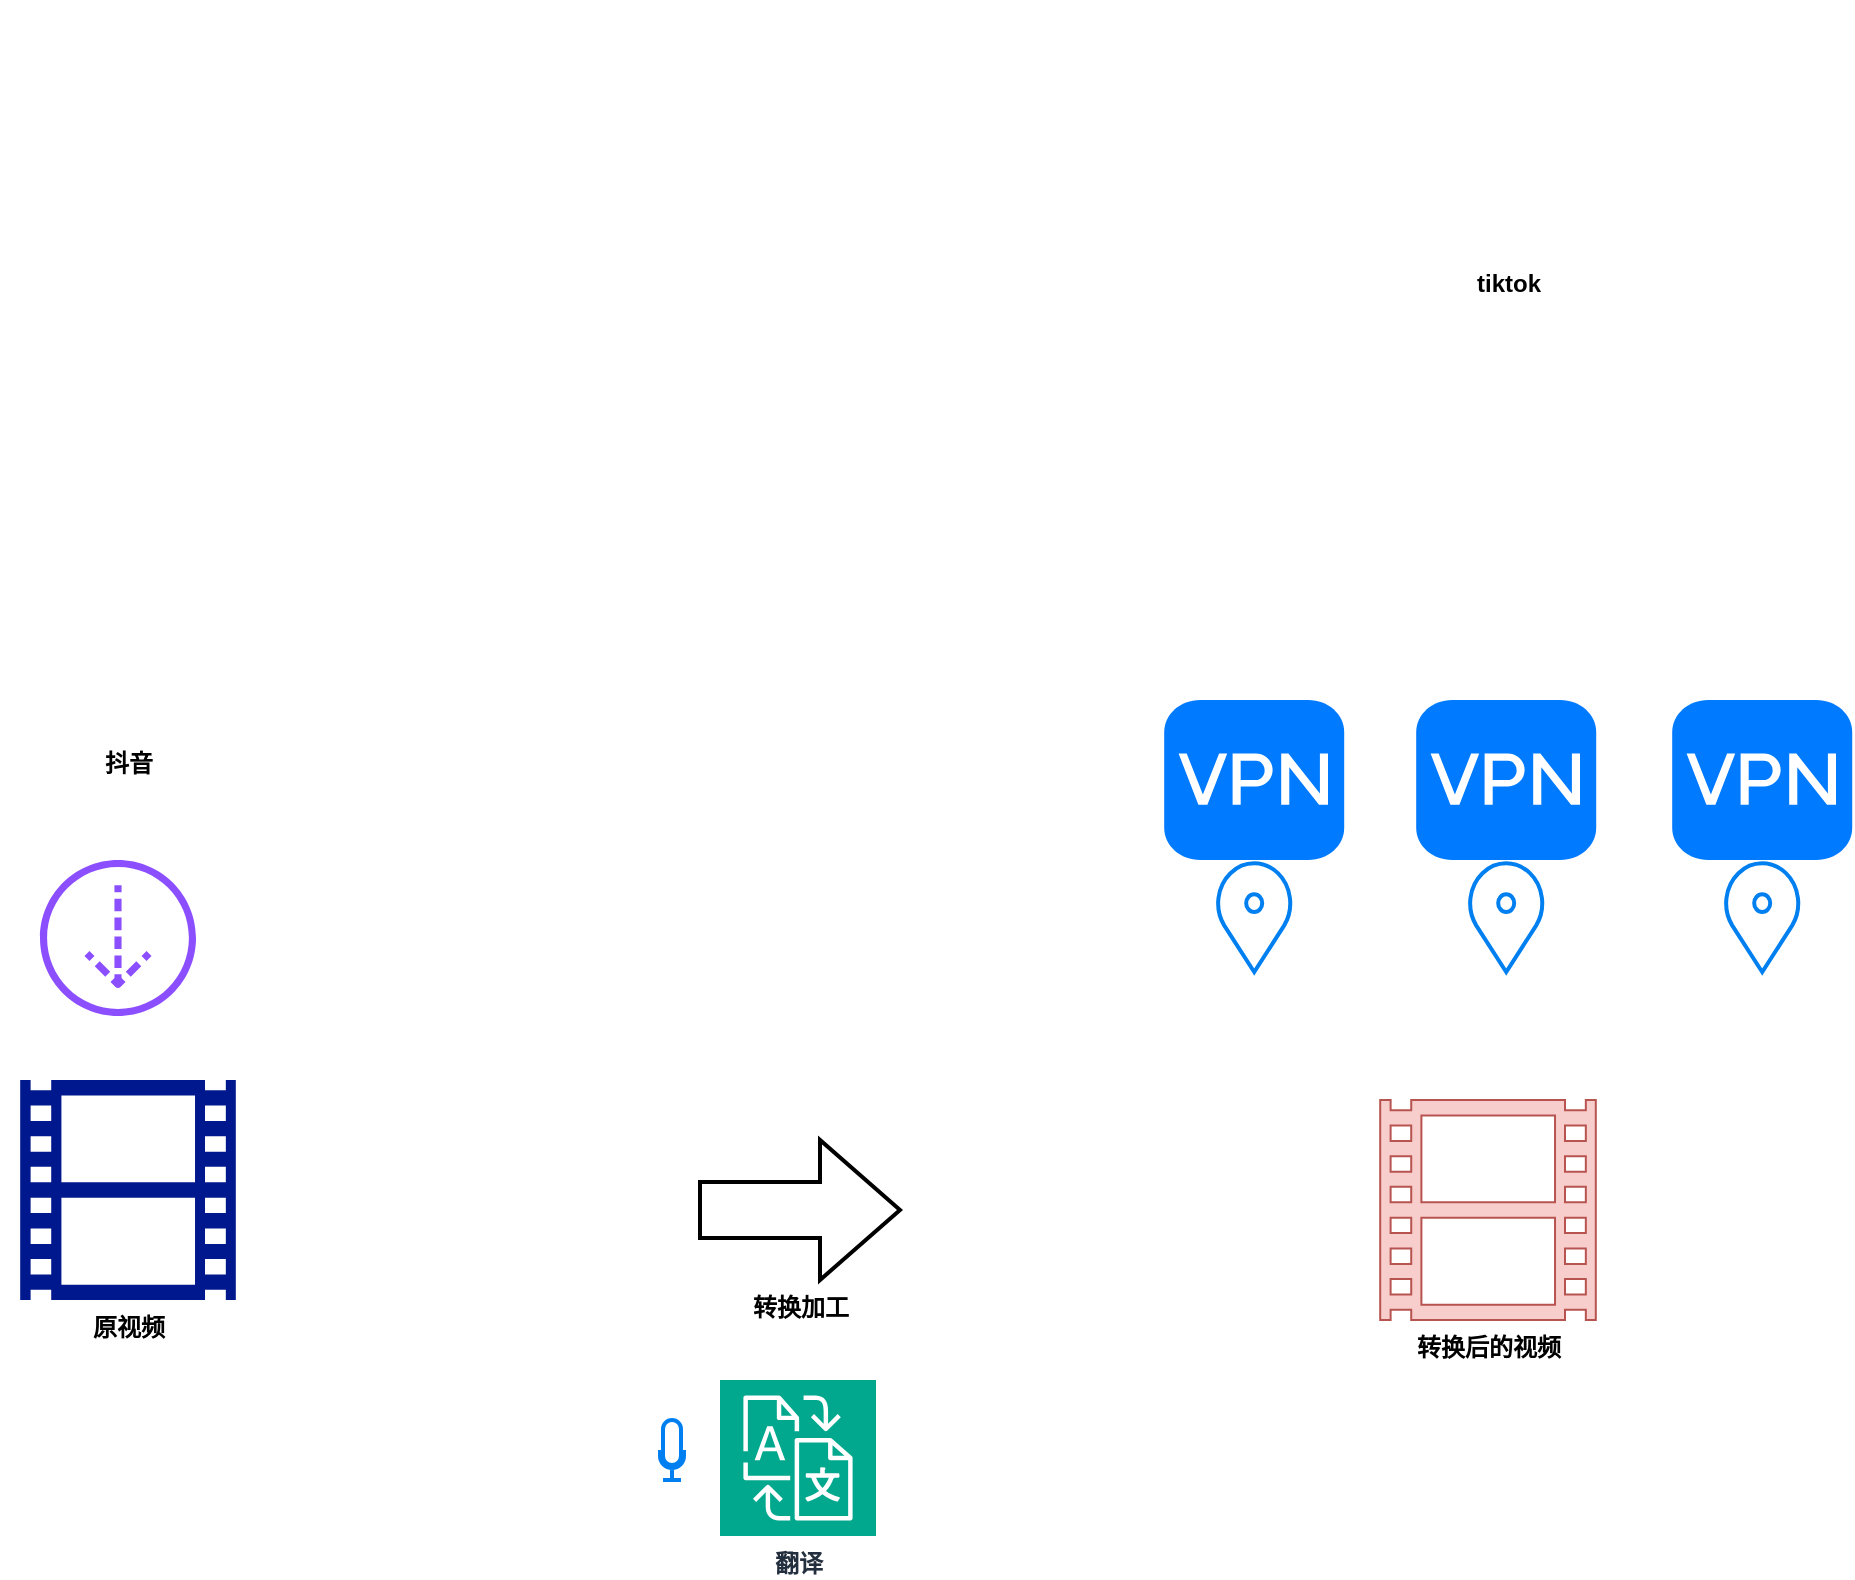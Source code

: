 <mxfile version="24.2.8" type="github">
  <diagram name="第 1 页" id="gKxBTXRnxPEfnF-mkXzo">
    <mxGraphModel dx="1991" dy="1767" grid="1" gridSize="10" guides="1" tooltips="1" connect="1" arrows="1" fold="1" page="1" pageScale="1" pageWidth="827" pageHeight="1169" math="0" shadow="0">
      <root>
        <mxCell id="0" />
        <mxCell id="1" parent="0" />
        <mxCell id="DS_nnCU_m6ZL4kmz9mKp-2" value="tiktok" style="shape=image;html=1;verticalAlign=top;verticalLabelPosition=bottom;labelBackgroundColor=#ffffff;imageAspect=0;aspect=fixed;image=https://cdn0.iconfinder.com/data/icons/logos-brands-7/512/TikTok_logo_app0-128.png;fontStyle=1" vertex="1" parent="1">
          <mxGeometry x="550.1" y="-30" width="128" height="128" as="geometry" />
        </mxCell>
        <mxCell id="DS_nnCU_m6ZL4kmz9mKp-3" value="抖音" style="shape=image;html=1;verticalAlign=top;verticalLabelPosition=bottom;labelBackgroundColor=#ffffff;imageAspect=0;aspect=fixed;image=https://cdn2.iconfinder.com/data/icons/social-media-2421/512/TikTok-128.png;fontStyle=1" vertex="1" parent="1">
          <mxGeometry x="-140" y="210" width="128" height="128" as="geometry" />
        </mxCell>
        <mxCell id="DS_nnCU_m6ZL4kmz9mKp-4" value="" style="sketch=0;outlineConnect=0;fontColor=#232F3E;gradientColor=none;fillColor=#8C4FFF;strokeColor=none;dashed=0;verticalLabelPosition=bottom;verticalAlign=top;align=center;html=1;fontSize=12;fontStyle=1;aspect=fixed;pointerEvents=1;shape=mxgraph.aws4.download_distribution;" vertex="1" parent="1">
          <mxGeometry x="-120" y="400" width="78" height="78" as="geometry" />
        </mxCell>
        <mxCell id="DS_nnCU_m6ZL4kmz9mKp-5" value="原视频" style="sketch=0;aspect=fixed;pointerEvents=1;shadow=0;dashed=0;html=1;strokeColor=none;labelPosition=center;verticalLabelPosition=bottom;verticalAlign=top;align=center;fillColor=#00188D;shape=mxgraph.mscae.general.video;fontStyle=1" vertex="1" parent="1">
          <mxGeometry x="-129.9" y="510" width="107.8" height="110" as="geometry" />
        </mxCell>
        <mxCell id="DS_nnCU_m6ZL4kmz9mKp-6" value="转换加工" style="verticalLabelPosition=bottom;verticalAlign=top;html=1;strokeWidth=2;shape=mxgraph.arrows2.arrow;dy=0.6;dx=40;notch=0;fontStyle=1" vertex="1" parent="1">
          <mxGeometry x="210" y="540" width="100" height="70" as="geometry" />
        </mxCell>
        <mxCell id="DS_nnCU_m6ZL4kmz9mKp-7" value="转换后的视频" style="sketch=0;aspect=fixed;pointerEvents=1;shadow=0;dashed=0;html=1;strokeColor=#b85450;labelPosition=center;verticalLabelPosition=bottom;verticalAlign=top;align=center;fillColor=#f8cecc;shape=mxgraph.mscae.general.video;fontStyle=1" vertex="1" parent="1">
          <mxGeometry x="550.1" y="520" width="107.8" height="110" as="geometry" />
        </mxCell>
        <mxCell id="DS_nnCU_m6ZL4kmz9mKp-11" value="" style="shape=image;html=1;verticalAlign=top;verticalLabelPosition=bottom;labelBackgroundColor=#ffffff;imageAspect=0;aspect=fixed;image=https://cdn4.iconfinder.com/data/icons/ionicons/512/icon-ios7-cloud-upload-outline-128.png;fontStyle=1" vertex="1" parent="1">
          <mxGeometry x="550.1" y="140" width="128" height="128" as="geometry" />
        </mxCell>
        <mxCell id="DS_nnCU_m6ZL4kmz9mKp-13" value="" style="html=1;strokeWidth=1;shadow=0;dashed=0;shape=mxgraph.ios7.misc.vpn;fillColor=#007AFF;strokeColor=none;buttonText=;strokeColor2=#222222;fontColor=#222222;fontSize=8;verticalLabelPosition=bottom;verticalAlign=top;align=center;sketch=0;fontStyle=1" vertex="1" parent="1">
          <mxGeometry x="442.1" y="320" width="90" height="80" as="geometry" />
        </mxCell>
        <mxCell id="DS_nnCU_m6ZL4kmz9mKp-14" value="" style="html=1;verticalLabelPosition=bottom;align=center;labelBackgroundColor=#ffffff;verticalAlign=top;strokeWidth=2;strokeColor=#0080F0;shadow=0;dashed=0;shape=mxgraph.ios7.icons.location;fontStyle=1" vertex="1" parent="1">
          <mxGeometry x="467.1" y="400" width="40" height="56" as="geometry" />
        </mxCell>
        <mxCell id="Aro0WhaAPybclMaAQVDt-4" value="" style="html=1;strokeWidth=1;shadow=0;dashed=0;shape=mxgraph.ios7.misc.vpn;fillColor=#007AFF;strokeColor=none;buttonText=;strokeColor2=#222222;fontColor=#222222;fontSize=8;verticalLabelPosition=bottom;verticalAlign=top;align=center;sketch=0;fontStyle=1" vertex="1" parent="1">
          <mxGeometry x="568.1" y="320" width="90" height="80" as="geometry" />
        </mxCell>
        <mxCell id="Aro0WhaAPybclMaAQVDt-5" value="" style="html=1;verticalLabelPosition=bottom;align=center;labelBackgroundColor=#ffffff;verticalAlign=top;strokeWidth=2;strokeColor=#0080F0;shadow=0;dashed=0;shape=mxgraph.ios7.icons.location;fontStyle=1" vertex="1" parent="1">
          <mxGeometry x="593.1" y="400" width="40" height="56" as="geometry" />
        </mxCell>
        <mxCell id="Aro0WhaAPybclMaAQVDt-6" value="" style="html=1;strokeWidth=1;shadow=0;dashed=0;shape=mxgraph.ios7.misc.vpn;fillColor=#007AFF;strokeColor=none;buttonText=;strokeColor2=#222222;fontColor=#222222;fontSize=8;verticalLabelPosition=bottom;verticalAlign=top;align=center;sketch=0;fontStyle=1" vertex="1" parent="1">
          <mxGeometry x="696.1" y="320" width="90" height="80" as="geometry" />
        </mxCell>
        <mxCell id="Aro0WhaAPybclMaAQVDt-7" value="" style="html=1;verticalLabelPosition=bottom;align=center;labelBackgroundColor=#ffffff;verticalAlign=top;strokeWidth=2;strokeColor=#0080F0;shadow=0;dashed=0;shape=mxgraph.ios7.icons.location;fontStyle=1" vertex="1" parent="1">
          <mxGeometry x="721.1" y="400" width="40" height="56" as="geometry" />
        </mxCell>
        <mxCell id="Aro0WhaAPybclMaAQVDt-9" value="" style="html=1;verticalLabelPosition=bottom;align=center;labelBackgroundColor=#ffffff;verticalAlign=top;strokeWidth=2;strokeColor=#0080F0;shadow=0;dashed=0;shape=mxgraph.ios7.icons.microphone;fontStyle=1" vertex="1" parent="1">
          <mxGeometry x="190" y="680" width="12" height="30" as="geometry" />
        </mxCell>
        <mxCell id="Aro0WhaAPybclMaAQVDt-11" value="翻译" style="sketch=0;points=[[0,0,0],[0.25,0,0],[0.5,0,0],[0.75,0,0],[1,0,0],[0,1,0],[0.25,1,0],[0.5,1,0],[0.75,1,0],[1,1,0],[0,0.25,0],[0,0.5,0],[0,0.75,0],[1,0.25,0],[1,0.5,0],[1,0.75,0]];outlineConnect=0;fontColor=#232F3E;fillColor=#01A88D;strokeColor=#ffffff;dashed=0;verticalLabelPosition=bottom;verticalAlign=top;align=center;html=1;fontSize=12;fontStyle=1;aspect=fixed;shape=mxgraph.aws4.resourceIcon;resIcon=mxgraph.aws4.translate;" vertex="1" parent="1">
          <mxGeometry x="220" y="660" width="78" height="78" as="geometry" />
        </mxCell>
      </root>
    </mxGraphModel>
  </diagram>
</mxfile>
